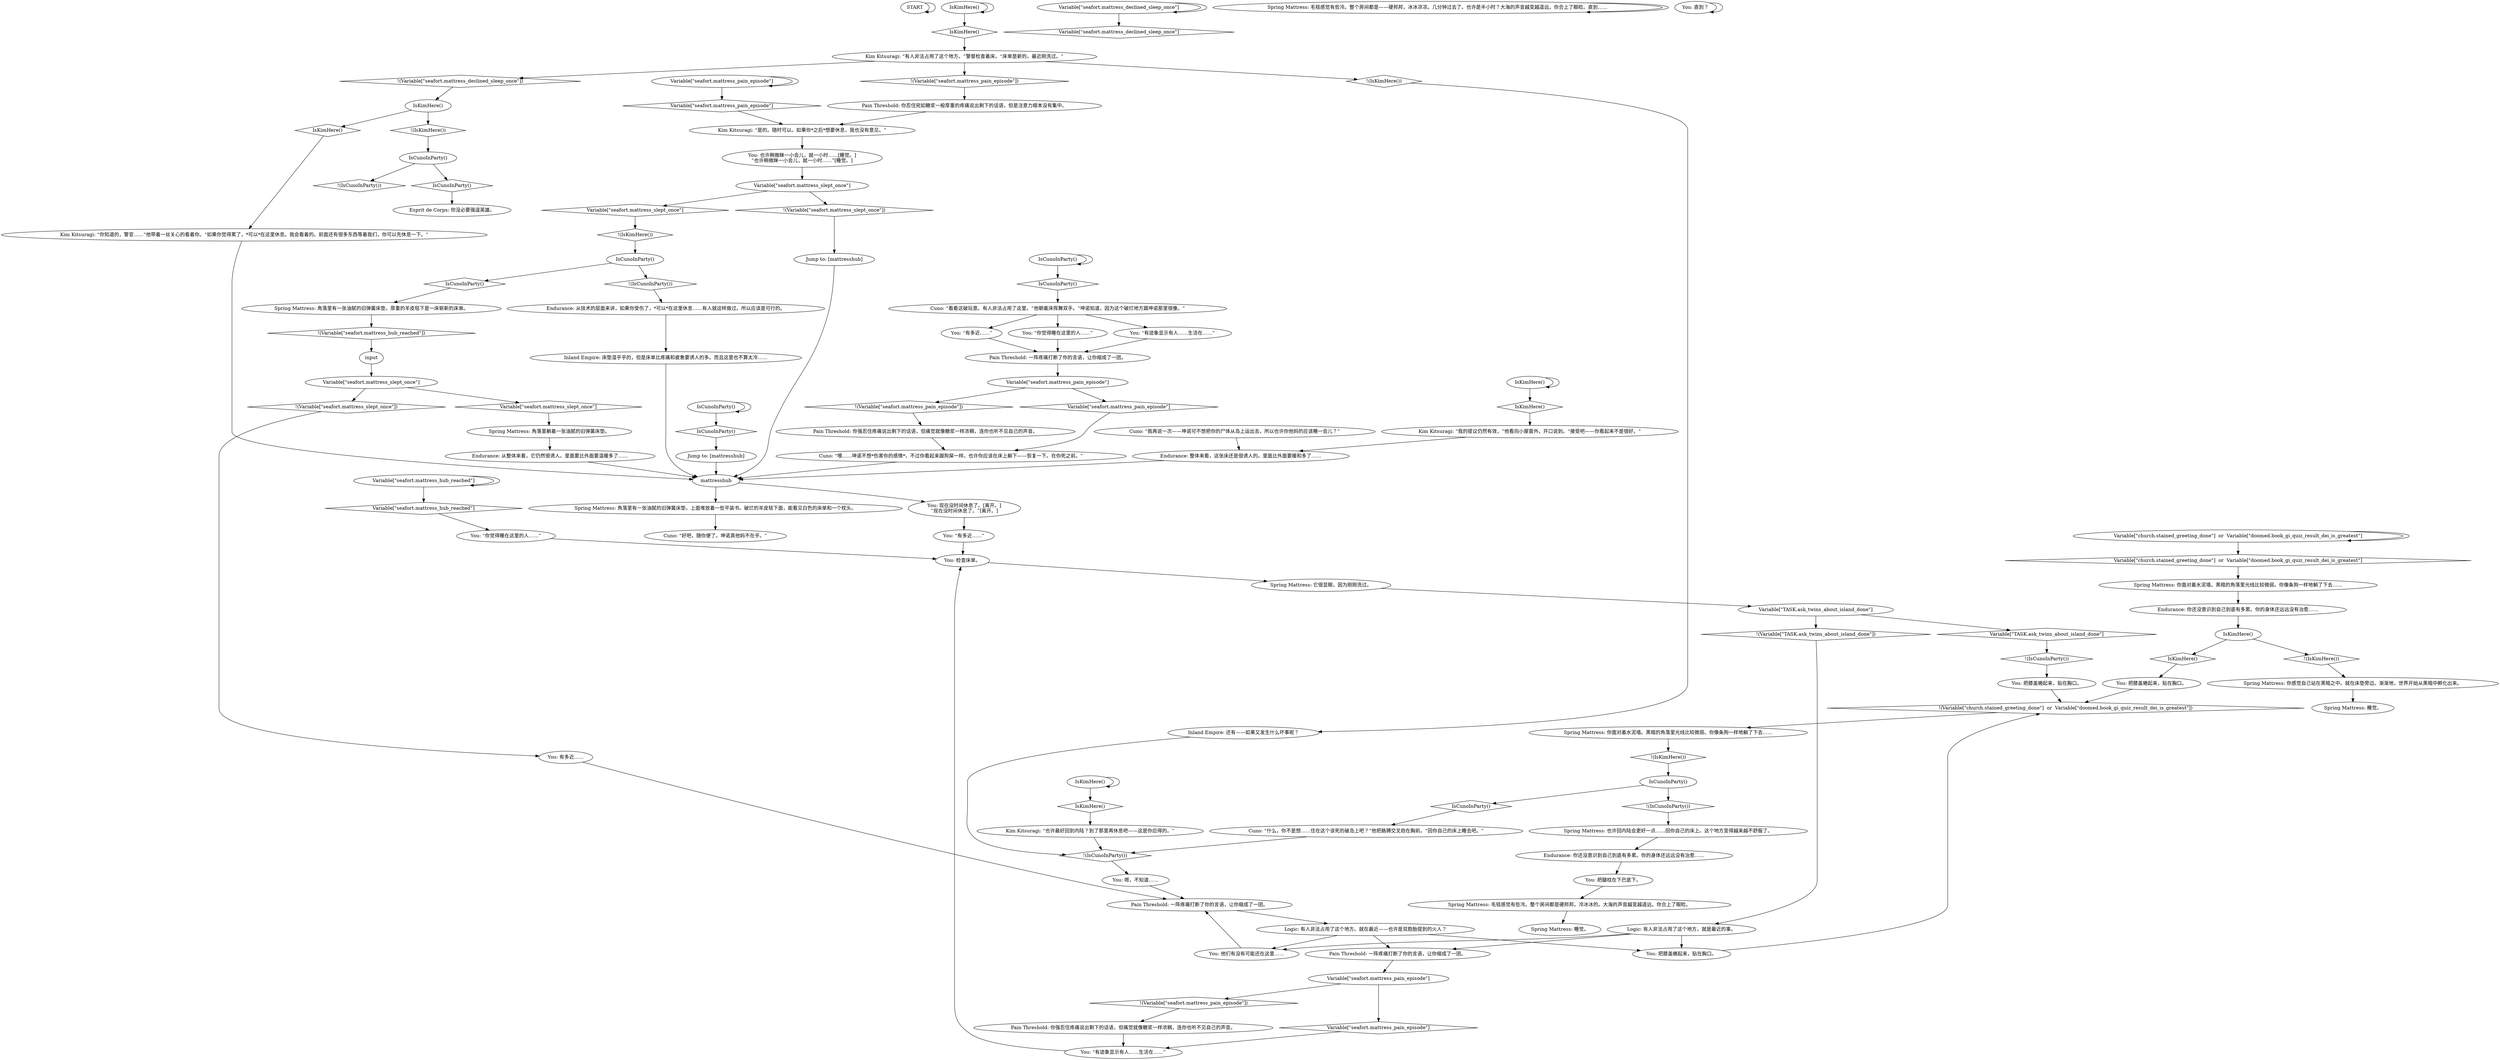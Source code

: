 # SEAFORT INT / SPRING MATTRESS
# (mattress interactable) (this is where you sleep)
# ==================================================
digraph G {
	  0 [label="START"];
	  1 [label="input"];
	  2 [label="Spring Mattress: 角落里有一张油腻的旧弹簧床垫，上面堆放着一些平装书。破烂的羊皮毯下面，能看见白色的床单和一个枕头。"];
	  3 [label="You: 也许稍微眯一小会儿，就一小时……[睡觉。]\n“也许稍微眯一小会儿，就一小时……”[睡觉。]"];
	  4 [label="Esprit de Corps: 你没必要强逞英雄。"];
	  5 [label="Cuno: “好吧，随你便了。坤诺真他妈不在乎。”"];
	  6 [label="IsKimHere()"];
	  7 [label="IsKimHere()", shape=diamond];
	  8 [label="!(IsKimHere())", shape=diamond];
	  9 [label="You: “有多近……”"];
	  10 [label="Variable[\"seafort.mattress_declined_sleep_once\"]"];
	  11 [label="Variable[\"seafort.mattress_declined_sleep_once\"]", shape=diamond];
	  12 [label="!(Variable[\"seafort.mattress_declined_sleep_once\"])", shape=diamond];
	  13 [label="You: “有迹象显示有人……生活在……”"];
	  14 [label="Kim Kitsuragi: “你知道的，警官……”他带着一丝关心的看着你。“如果你觉得累了，*可以*在这里休息。我会看着的。前面还有很多东西等着我们，你可以先休息一下。”"];
	  15 [label="Kim Kitsuragi: “是的。随时可以。如果你*之后*想要休息，我也没有意见。”"];
	  16 [label="Endurance: 从技术的层面来讲，如果你受伤了，*可以*在这里休息……有人就这样做过。所以应该是可行的。"];
	  17 [label="Endurance: 从整体来看，它仍然很诱人。里面要比外面要温暖多了……"];
	  18 [label="Jump to: [mattresshub]"];
	  19 [label="You: 把膝盖蜷起来，贴在胸口。"];
	  20 [label="You: 嗯，不知道……"];
	  21 [label="You: 检查床单。"];
	  22 [label="Pain Threshold: 一阵疼痛打断了你的言语，让你缩成了一团。"];
	  23 [label="You: 有多近……"];
	  24 [label="Variable[\"seafort.mattress_hub_reached\"]"];
	  25 [label="Variable[\"seafort.mattress_hub_reached\"]", shape=diamond];
	  26 [label="!(Variable[\"seafort.mattress_hub_reached\"])", shape=diamond];
	  27 [label="IsKimHere()"];
	  28 [label="IsKimHere()", shape=diamond];
	  29 [label="!(IsKimHere())", shape=diamond];
	  30 [label="IsKimHere()"];
	  31 [label="IsKimHere()", shape=diamond];
	  32 [label="!(IsKimHere())", shape=diamond];
	  33 [label="Endurance: 你还没意识到自己到底有多累。你的身体还远远没有治愈……"];
	  34 [label="Inland Empire: 还有——如果又发生什么坏事呢？"];
	  35 [label="IsCunoInParty()"];
	  36 [label="IsCunoInParty()", shape=diamond];
	  37 [label="!(IsCunoInParty())", shape=diamond];
	  38 [label="Jump to: [mattresshub]"];
	  39 [label="Variable[\"church.stained_greeting_done\"]  or  Variable[\"doomed.book_gi_quiz_result_dei_is_greatest\"]"];
	  40 [label="Variable[\"church.stained_greeting_done\"]  or  Variable[\"doomed.book_gi_quiz_result_dei_is_greatest\"]", shape=diamond];
	  41 [label="!(Variable[\"church.stained_greeting_done\"]  or  Variable[\"doomed.book_gi_quiz_result_dei_is_greatest\"])", shape=diamond];
	  42 [label="Spring Mattress: 毛毯感觉有些冷。整个房间都是——硬邦邦，冰冰凉凉。几分钟过去了。也许是半小时？大海的声音越变越遥远。你合上了眼睑。直到……"];
	  43 [label="You: 直到？"];
	  44 [label="Spring Mattress: 你感觉自己站在黑暗之中。就在床垫旁边。渐渐地，世界开始从黑暗中孵化出来。"];
	  45 [label="IsCunoInParty()"];
	  46 [label="IsCunoInParty()", shape=diamond];
	  47 [label="!(IsCunoInParty())", shape=diamond];
	  48 [label="Logic: 有人非法占用了这个地方。就在最近——也许是双胞胎提到的火人？"];
	  49 [label="Variable[\"seafort.mattress_pain_episode\"]"];
	  50 [label="Variable[\"seafort.mattress_pain_episode\"]", shape=diamond];
	  51 [label="!(Variable[\"seafort.mattress_pain_episode\"])", shape=diamond];
	  52 [label="You: “你觉得睡在这里的人……”"];
	  53 [label="Spring Mattress: 角落里有一张油腻的旧弹簧床垫，厚重的羊皮毯下是一床崭新的床单。"];
	  54 [label="Cuno: “我再说一次——坤诺可不想把你的尸体从岛上运出去，所以也许你他妈的应该睡一会儿？”"];
	  55 [label="Kim Kitsuragi: “也许最好回到内陆？到了那里再休息吧——这是你应得的。”"];
	  56 [label="Spring Mattress: 睡觉。"];
	  57 [label="Variable[\"seafort.mattress_slept_once\"]"];
	  58 [label="Variable[\"seafort.mattress_slept_once\"]", shape=diamond];
	  59 [label="!(Variable[\"seafort.mattress_slept_once\"])", shape=diamond];
	  60 [label="Cuno: “喂……坤诺不想*伤害你的感情*，不过你看起来跟狗屎一样。也许你应该在床上躺下——恢复一下。在你死之前。”"];
	  61 [label="Spring Mattress: 毛毯感觉有些冷。整个房间都是硬邦邦，冷冰冰的。大海的声音越变越遥远。你合上了眼睑。"];
	  62 [label="IsKimHere()"];
	  63 [label="IsKimHere()", shape=diamond];
	  64 [label="!(IsKimHere())", shape=diamond];
	  65 [label="Variable[\"TASK.ask_twins_about_island_done\"]"];
	  66 [label="Variable[\"TASK.ask_twins_about_island_done\"]", shape=diamond];
	  67 [label="!(Variable[\"TASK.ask_twins_about_island_done\"])", shape=diamond];
	  68 [label="Endurance: 整体来看，这张床还是很诱人的。里面比外面要暖和多了……"];
	  69 [label="Pain Threshold: 你强忍住疼痛说出剩下的话语，但痛觉就像糖浆一样浓稠，连你也听不见自己的声音。"];
	  70 [label="You: 把膝盖蜷起来，贴在胸口。"];
	  71 [label="IsCunoInParty()"];
	  72 [label="IsCunoInParty()", shape=diamond];
	  73 [label="!(IsCunoInParty())", shape=diamond];
	  74 [label="Spring Mattress: 你面对着水泥墙。黑暗的角落里光线比较微弱。你像条狗一样地躺了下去……"];
	  75 [label="Spring Mattress: 也许回内陆会更好一点……回你自己的床上。这个地方变得越来越不舒服了。"];
	  76 [label="You: 他们有没有可能还在这里……"];
	  77 [label="Pain Threshold: 你忍住宛如糖浆一般厚重的疼痛说出剩下的话语，但是注意力根本没有集中。"];
	  78 [label="Variable[\"seafort.mattress_slept_once\"]"];
	  79 [label="Variable[\"seafort.mattress_slept_once\"]", shape=diamond];
	  80 [label="!(Variable[\"seafort.mattress_slept_once\"])", shape=diamond];
	  81 [label="Endurance: 你还没意识到自己到底有多累。你的身体还远远没有治愈……"];
	  82 [label="Pain Threshold: 一阵疼痛打断了你的言语，让你缩成了一团。"];
	  83 [label="You: 现在没时间休息了。[离开。]\n“现在没时间休息了。”[离开。]"];
	  84 [label="Logic: 有人非法占用了这个地方，就是最近的事。"];
	  85 [label="Spring Mattress: 它很显眼，因为刚刚洗过。"];
	  86 [label="Variable[\"seafort.mattress_pain_episode\"]"];
	  87 [label="Variable[\"seafort.mattress_pain_episode\"]", shape=diamond];
	  88 [label="!(Variable[\"seafort.mattress_pain_episode\"])", shape=diamond];
	  89 [label="You: “有多近……”"];
	  90 [label="IsCunoInParty()"];
	  91 [label="IsCunoInParty()", shape=diamond];
	  92 [label="!(IsCunoInParty())", shape=diamond];
	  93 [label="Pain Threshold: 一阵疼痛打断了你的言语，让你缩成了一团。"];
	  94 [label="IsCunoInParty()"];
	  95 [label="IsCunoInParty()", shape=diamond];
	  96 [label="!(IsCunoInParty())", shape=diamond];
	  97 [label="You: 把腿枕在下巴底下。"];
	  98 [label="You: “你觉得睡在这里的人……”"];
	  99 [label="You: 把膝盖蜷起来，贴在胸口。"];
	  100 [label="mattresshub"];
	  101 [label="You: “有迹象显示有人……生活在……”"];
	  102 [label="Variable[\"seafort.mattress_pain_episode\"]"];
	  103 [label="Variable[\"seafort.mattress_pain_episode\"]", shape=diamond];
	  104 [label="!(Variable[\"seafort.mattress_pain_episode\"])", shape=diamond];
	  105 [label="Spring Mattress: 睡觉。"];
	  106 [label="Kim Kitsuragi: “有人非法占用了这个地方。”警督检查着床。“床单是新的。最近刚洗过。”"];
	  107 [label="Kim Kitsuragi: “我的提议仍然有效，”他看向小屋窗外，开口说到。“接受吧——你看起来不是很好。”"];
	  108 [label="IsKimHere()"];
	  109 [label="IsKimHere()", shape=diamond];
	  110 [label="!(IsKimHere())", shape=diamond];
	  111 [label="Inland Empire: 床垫湿乎乎的，但是床单比疼痛和疲惫要诱人的多。而且这里也不算太冷……"];
	  112 [label="Pain Threshold: 你强忍住疼痛说出剩下的话语，但痛觉就像糖浆一样浓稠，连你也听不见自己的声音。"];
	  113 [label="Spring Mattress: 角落里躺着一张油腻的旧弹簧床垫。"];
	  114 [label="Cuno: “什么，你不是想……住在这个该死的破岛上吧？”他把胳膊交叉抱在胸前。“回你自己的床上睡去吧。”"];
	  115 [label="Spring Mattress: 你面对着水泥墙。黑暗的角落里光线比较微弱。你像条狗一样地躺了下去……"];
	  116 [label="Cuno: “看看这破玩意。有人非法占用了这里。”他朝着床挥舞双手。“坤诺知道，因为这个破烂地方跟坤诺那里很像。”"];
	  0 -> 0
	  1 -> 57
	  2 -> 5
	  3 -> 78
	  6 -> 6
	  6 -> 7
	  7 -> 106
	  8 -> 34
	  9 -> 21
	  10 -> 10
	  10 -> 11
	  12 -> 108
	  13 -> 21
	  14 -> 100
	  15 -> 3
	  16 -> 111
	  17 -> 100
	  18 -> 100
	  19 -> 41
	  20 -> 93
	  21 -> 85
	  22 -> 86
	  23 -> 93
	  24 -> 24
	  24 -> 25
	  25 -> 52
	  26 -> 1
	  27 -> 27
	  27 -> 28
	  28 -> 107
	  29 -> 94
	  30 -> 30
	  30 -> 31
	  31 -> 55
	  32 -> 71
	  33 -> 97
	  34 -> 37
	  35 -> 35
	  35 -> 36
	  36 -> 116
	  37 -> 20
	  38 -> 100
	  39 -> 40
	  39 -> 39
	  40 -> 74
	  41 -> 115
	  42 -> 42
	  43 -> 43
	  44 -> 105
	  45 -> 45
	  45 -> 46
	  46 -> 18
	  47 -> 99
	  48 -> 19
	  48 -> 76
	  48 -> 22
	  49 -> 49
	  49 -> 50
	  50 -> 15
	  51 -> 77
	  52 -> 21
	  53 -> 26
	  54 -> 68
	  55 -> 37
	  57 -> 58
	  57 -> 59
	  58 -> 113
	  59 -> 23
	  60 -> 100
	  61 -> 56
	  62 -> 64
	  62 -> 63
	  63 -> 70
	  64 -> 44
	  65 -> 66
	  65 -> 67
	  66 -> 47
	  67 -> 84
	  68 -> 100
	  69 -> 60
	  70 -> 41
	  71 -> 72
	  71 -> 73
	  72 -> 114
	  73 -> 75
	  74 -> 81
	  75 -> 33
	  76 -> 93
	  77 -> 15
	  78 -> 80
	  78 -> 79
	  79 -> 29
	  80 -> 38
	  81 -> 62
	  82 -> 102
	  83 -> 9
	  84 -> 19
	  84 -> 76
	  84 -> 22
	  85 -> 65
	  86 -> 88
	  86 -> 87
	  87 -> 13
	  88 -> 112
	  89 -> 82
	  90 -> 91
	  90 -> 92
	  91 -> 4
	  93 -> 48
	  94 -> 96
	  94 -> 95
	  95 -> 53
	  96 -> 16
	  97 -> 61
	  98 -> 82
	  99 -> 41
	  100 -> 2
	  100 -> 83
	  101 -> 82
	  102 -> 104
	  102 -> 103
	  103 -> 60
	  104 -> 69
	  106 -> 8
	  106 -> 51
	  106 -> 12
	  107 -> 68
	  108 -> 109
	  108 -> 110
	  109 -> 14
	  110 -> 90
	  111 -> 100
	  112 -> 13
	  113 -> 17
	  114 -> 37
	  115 -> 32
	  116 -> 89
	  116 -> 98
	  116 -> 101
}

